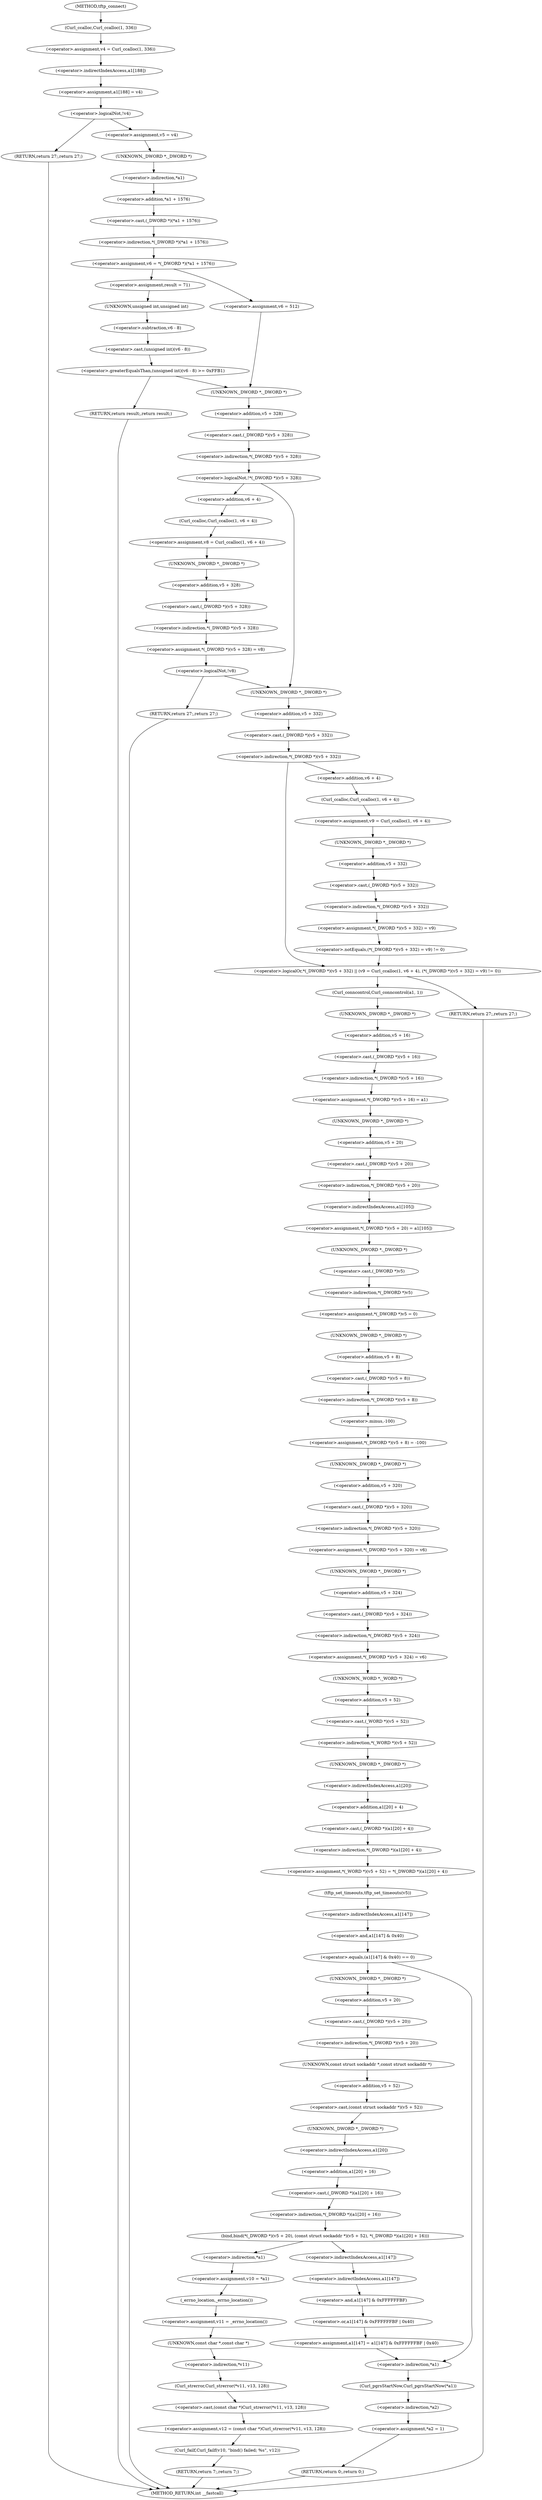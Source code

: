 digraph tftp_connect {  
"1000125" [label = "(<operator>.assignment,v4 = Curl_ccalloc(1, 336))" ]
"1000127" [label = "(Curl_ccalloc,Curl_ccalloc(1, 336))" ]
"1000130" [label = "(<operator>.assignment,a1[188] = v4)" ]
"1000131" [label = "(<operator>.indirectIndexAccess,a1[188])" ]
"1000136" [label = "(<operator>.logicalNot,!v4)" ]
"1000138" [label = "(RETURN,return 27;,return 27;)" ]
"1000140" [label = "(<operator>.assignment,v5 = v4)" ]
"1000143" [label = "(<operator>.assignment,v6 = *(_DWORD *)(*a1 + 1576))" ]
"1000145" [label = "(<operator>.indirection,*(_DWORD *)(*a1 + 1576))" ]
"1000146" [label = "(<operator>.cast,(_DWORD *)(*a1 + 1576))" ]
"1000147" [label = "(UNKNOWN,_DWORD *,_DWORD *)" ]
"1000148" [label = "(<operator>.addition,*a1 + 1576)" ]
"1000149" [label = "(<operator>.indirection,*a1)" ]
"1000155" [label = "(<operator>.assignment,result = 71)" ]
"1000159" [label = "(<operator>.greaterEqualsThan,(unsigned int)(v6 - 8) >= 0xFFB1)" ]
"1000160" [label = "(<operator>.cast,(unsigned int)(v6 - 8))" ]
"1000161" [label = "(UNKNOWN,unsigned int,unsigned int)" ]
"1000162" [label = "(<operator>.subtraction,v6 - 8)" ]
"1000166" [label = "(RETURN,return result;,return result;)" ]
"1000170" [label = "(<operator>.assignment,v6 = 512)" ]
"1000174" [label = "(<operator>.logicalNot,!*(_DWORD *)(v5 + 328))" ]
"1000175" [label = "(<operator>.indirection,*(_DWORD *)(v5 + 328))" ]
"1000176" [label = "(<operator>.cast,(_DWORD *)(v5 + 328))" ]
"1000177" [label = "(UNKNOWN,_DWORD *,_DWORD *)" ]
"1000178" [label = "(<operator>.addition,v5 + 328)" ]
"1000182" [label = "(<operator>.assignment,v8 = Curl_ccalloc(1, v6 + 4))" ]
"1000184" [label = "(Curl_ccalloc,Curl_ccalloc(1, v6 + 4))" ]
"1000186" [label = "(<operator>.addition,v6 + 4)" ]
"1000189" [label = "(<operator>.assignment,*(_DWORD *)(v5 + 328) = v8)" ]
"1000190" [label = "(<operator>.indirection,*(_DWORD *)(v5 + 328))" ]
"1000191" [label = "(<operator>.cast,(_DWORD *)(v5 + 328))" ]
"1000192" [label = "(UNKNOWN,_DWORD *,_DWORD *)" ]
"1000193" [label = "(<operator>.addition,v5 + 328)" ]
"1000198" [label = "(<operator>.logicalNot,!v8)" ]
"1000200" [label = "(RETURN,return 27;,return 27;)" ]
"1000203" [label = "(<operator>.logicalOr,*(_DWORD *)(v5 + 332) || (v9 = Curl_ccalloc(1, v6 + 4), (*(_DWORD *)(v5 + 332) = v9) != 0))" ]
"1000204" [label = "(<operator>.indirection,*(_DWORD *)(v5 + 332))" ]
"1000205" [label = "(<operator>.cast,(_DWORD *)(v5 + 332))" ]
"1000206" [label = "(UNKNOWN,_DWORD *,_DWORD *)" ]
"1000207" [label = "(<operator>.addition,v5 + 332)" ]
"1000211" [label = "(<operator>.assignment,v9 = Curl_ccalloc(1, v6 + 4))" ]
"1000213" [label = "(Curl_ccalloc,Curl_ccalloc(1, v6 + 4))" ]
"1000215" [label = "(<operator>.addition,v6 + 4)" ]
"1000218" [label = "(<operator>.notEquals,(*(_DWORD *)(v5 + 332) = v9) != 0)" ]
"1000219" [label = "(<operator>.assignment,*(_DWORD *)(v5 + 332) = v9)" ]
"1000220" [label = "(<operator>.indirection,*(_DWORD *)(v5 + 332))" ]
"1000221" [label = "(<operator>.cast,(_DWORD *)(v5 + 332))" ]
"1000222" [label = "(UNKNOWN,_DWORD *,_DWORD *)" ]
"1000223" [label = "(<operator>.addition,v5 + 332)" ]
"1000229" [label = "(Curl_conncontrol,Curl_conncontrol(a1, 1))" ]
"1000232" [label = "(<operator>.assignment,*(_DWORD *)(v5 + 16) = a1)" ]
"1000233" [label = "(<operator>.indirection,*(_DWORD *)(v5 + 16))" ]
"1000234" [label = "(<operator>.cast,(_DWORD *)(v5 + 16))" ]
"1000235" [label = "(UNKNOWN,_DWORD *,_DWORD *)" ]
"1000236" [label = "(<operator>.addition,v5 + 16)" ]
"1000240" [label = "(<operator>.assignment,*(_DWORD *)(v5 + 20) = a1[105])" ]
"1000241" [label = "(<operator>.indirection,*(_DWORD *)(v5 + 20))" ]
"1000242" [label = "(<operator>.cast,(_DWORD *)(v5 + 20))" ]
"1000243" [label = "(UNKNOWN,_DWORD *,_DWORD *)" ]
"1000244" [label = "(<operator>.addition,v5 + 20)" ]
"1000247" [label = "(<operator>.indirectIndexAccess,a1[105])" ]
"1000250" [label = "(<operator>.assignment,*(_DWORD *)v5 = 0)" ]
"1000251" [label = "(<operator>.indirection,*(_DWORD *)v5)" ]
"1000252" [label = "(<operator>.cast,(_DWORD *)v5)" ]
"1000253" [label = "(UNKNOWN,_DWORD *,_DWORD *)" ]
"1000256" [label = "(<operator>.assignment,*(_DWORD *)(v5 + 8) = -100)" ]
"1000257" [label = "(<operator>.indirection,*(_DWORD *)(v5 + 8))" ]
"1000258" [label = "(<operator>.cast,(_DWORD *)(v5 + 8))" ]
"1000259" [label = "(UNKNOWN,_DWORD *,_DWORD *)" ]
"1000260" [label = "(<operator>.addition,v5 + 8)" ]
"1000263" [label = "(<operator>.minus,-100)" ]
"1000265" [label = "(<operator>.assignment,*(_DWORD *)(v5 + 320) = v6)" ]
"1000266" [label = "(<operator>.indirection,*(_DWORD *)(v5 + 320))" ]
"1000267" [label = "(<operator>.cast,(_DWORD *)(v5 + 320))" ]
"1000268" [label = "(UNKNOWN,_DWORD *,_DWORD *)" ]
"1000269" [label = "(<operator>.addition,v5 + 320)" ]
"1000273" [label = "(<operator>.assignment,*(_DWORD *)(v5 + 324) = v6)" ]
"1000274" [label = "(<operator>.indirection,*(_DWORD *)(v5 + 324))" ]
"1000275" [label = "(<operator>.cast,(_DWORD *)(v5 + 324))" ]
"1000276" [label = "(UNKNOWN,_DWORD *,_DWORD *)" ]
"1000277" [label = "(<operator>.addition,v5 + 324)" ]
"1000281" [label = "(<operator>.assignment,*(_WORD *)(v5 + 52) = *(_DWORD *)(a1[20] + 4))" ]
"1000282" [label = "(<operator>.indirection,*(_WORD *)(v5 + 52))" ]
"1000283" [label = "(<operator>.cast,(_WORD *)(v5 + 52))" ]
"1000284" [label = "(UNKNOWN,_WORD *,_WORD *)" ]
"1000285" [label = "(<operator>.addition,v5 + 52)" ]
"1000288" [label = "(<operator>.indirection,*(_DWORD *)(a1[20] + 4))" ]
"1000289" [label = "(<operator>.cast,(_DWORD *)(a1[20] + 4))" ]
"1000290" [label = "(UNKNOWN,_DWORD *,_DWORD *)" ]
"1000291" [label = "(<operator>.addition,a1[20] + 4)" ]
"1000292" [label = "(<operator>.indirectIndexAccess,a1[20])" ]
"1000296" [label = "(tftp_set_timeouts,tftp_set_timeouts(v5))" ]
"1000299" [label = "(<operator>.equals,(a1[147] & 0x40) == 0)" ]
"1000300" [label = "(<operator>.and,a1[147] & 0x40)" ]
"1000301" [label = "(<operator>.indirectIndexAccess,a1[147])" ]
"1000308" [label = "(bind,bind(*(_DWORD *)(v5 + 20), (const struct sockaddr *)(v5 + 52), *(_DWORD *)(a1[20] + 16)))" ]
"1000309" [label = "(<operator>.indirection,*(_DWORD *)(v5 + 20))" ]
"1000310" [label = "(<operator>.cast,(_DWORD *)(v5 + 20))" ]
"1000311" [label = "(UNKNOWN,_DWORD *,_DWORD *)" ]
"1000312" [label = "(<operator>.addition,v5 + 20)" ]
"1000315" [label = "(<operator>.cast,(const struct sockaddr *)(v5 + 52))" ]
"1000316" [label = "(UNKNOWN,const struct sockaddr *,const struct sockaddr *)" ]
"1000317" [label = "(<operator>.addition,v5 + 52)" ]
"1000320" [label = "(<operator>.indirection,*(_DWORD *)(a1[20] + 16))" ]
"1000321" [label = "(<operator>.cast,(_DWORD *)(a1[20] + 16))" ]
"1000322" [label = "(UNKNOWN,_DWORD *,_DWORD *)" ]
"1000323" [label = "(<operator>.addition,a1[20] + 16)" ]
"1000324" [label = "(<operator>.indirectIndexAccess,a1[20])" ]
"1000329" [label = "(<operator>.assignment,v10 = *a1)" ]
"1000331" [label = "(<operator>.indirection,*a1)" ]
"1000333" [label = "(<operator>.assignment,v11 = _errno_location())" ]
"1000335" [label = "(_errno_location,_errno_location())" ]
"1000336" [label = "(<operator>.assignment,v12 = (const char *)Curl_strerror(*v11, v13, 128))" ]
"1000338" [label = "(<operator>.cast,(const char *)Curl_strerror(*v11, v13, 128))" ]
"1000339" [label = "(UNKNOWN,const char *,const char *)" ]
"1000340" [label = "(Curl_strerror,Curl_strerror(*v11, v13, 128))" ]
"1000341" [label = "(<operator>.indirection,*v11)" ]
"1000345" [label = "(Curl_failf,Curl_failf(v10, \"bind() failed; %s\", v12))" ]
"1000349" [label = "(RETURN,return 7;,return 7;)" ]
"1000351" [label = "(<operator>.assignment,a1[147] = a1[147] & 0xFFFFFFBF | 0x40)" ]
"1000352" [label = "(<operator>.indirectIndexAccess,a1[147])" ]
"1000355" [label = "(<operator>.or,a1[147] & 0xFFFFFFBF | 0x40)" ]
"1000356" [label = "(<operator>.and,a1[147] & 0xFFFFFFBF)" ]
"1000357" [label = "(<operator>.indirectIndexAccess,a1[147])" ]
"1000362" [label = "(Curl_pgrsStartNow,Curl_pgrsStartNow(*a1))" ]
"1000363" [label = "(<operator>.indirection,*a1)" ]
"1000365" [label = "(<operator>.assignment,*a2 = 1)" ]
"1000366" [label = "(<operator>.indirection,*a2)" ]
"1000369" [label = "(RETURN,return 0;,return 0;)" ]
"1000371" [label = "(RETURN,return 27;,return 27;)" ]
"1000111" [label = "(METHOD,tftp_connect)" ]
"1000373" [label = "(METHOD_RETURN,int __fastcall)" ]
  "1000125" -> "1000131" 
  "1000127" -> "1000125" 
  "1000130" -> "1000136" 
  "1000131" -> "1000130" 
  "1000136" -> "1000138" 
  "1000136" -> "1000140" 
  "1000138" -> "1000373" 
  "1000140" -> "1000147" 
  "1000143" -> "1000155" 
  "1000143" -> "1000170" 
  "1000145" -> "1000143" 
  "1000146" -> "1000145" 
  "1000147" -> "1000149" 
  "1000148" -> "1000146" 
  "1000149" -> "1000148" 
  "1000155" -> "1000161" 
  "1000159" -> "1000177" 
  "1000159" -> "1000166" 
  "1000160" -> "1000159" 
  "1000161" -> "1000162" 
  "1000162" -> "1000160" 
  "1000166" -> "1000373" 
  "1000170" -> "1000177" 
  "1000174" -> "1000206" 
  "1000174" -> "1000186" 
  "1000175" -> "1000174" 
  "1000176" -> "1000175" 
  "1000177" -> "1000178" 
  "1000178" -> "1000176" 
  "1000182" -> "1000192" 
  "1000184" -> "1000182" 
  "1000186" -> "1000184" 
  "1000189" -> "1000198" 
  "1000190" -> "1000189" 
  "1000191" -> "1000190" 
  "1000192" -> "1000193" 
  "1000193" -> "1000191" 
  "1000198" -> "1000206" 
  "1000198" -> "1000200" 
  "1000200" -> "1000373" 
  "1000203" -> "1000229" 
  "1000203" -> "1000371" 
  "1000204" -> "1000203" 
  "1000204" -> "1000215" 
  "1000205" -> "1000204" 
  "1000206" -> "1000207" 
  "1000207" -> "1000205" 
  "1000211" -> "1000222" 
  "1000213" -> "1000211" 
  "1000215" -> "1000213" 
  "1000218" -> "1000203" 
  "1000219" -> "1000218" 
  "1000220" -> "1000219" 
  "1000221" -> "1000220" 
  "1000222" -> "1000223" 
  "1000223" -> "1000221" 
  "1000229" -> "1000235" 
  "1000232" -> "1000243" 
  "1000233" -> "1000232" 
  "1000234" -> "1000233" 
  "1000235" -> "1000236" 
  "1000236" -> "1000234" 
  "1000240" -> "1000253" 
  "1000241" -> "1000247" 
  "1000242" -> "1000241" 
  "1000243" -> "1000244" 
  "1000244" -> "1000242" 
  "1000247" -> "1000240" 
  "1000250" -> "1000259" 
  "1000251" -> "1000250" 
  "1000252" -> "1000251" 
  "1000253" -> "1000252" 
  "1000256" -> "1000268" 
  "1000257" -> "1000263" 
  "1000258" -> "1000257" 
  "1000259" -> "1000260" 
  "1000260" -> "1000258" 
  "1000263" -> "1000256" 
  "1000265" -> "1000276" 
  "1000266" -> "1000265" 
  "1000267" -> "1000266" 
  "1000268" -> "1000269" 
  "1000269" -> "1000267" 
  "1000273" -> "1000284" 
  "1000274" -> "1000273" 
  "1000275" -> "1000274" 
  "1000276" -> "1000277" 
  "1000277" -> "1000275" 
  "1000281" -> "1000296" 
  "1000282" -> "1000290" 
  "1000283" -> "1000282" 
  "1000284" -> "1000285" 
  "1000285" -> "1000283" 
  "1000288" -> "1000281" 
  "1000289" -> "1000288" 
  "1000290" -> "1000292" 
  "1000291" -> "1000289" 
  "1000292" -> "1000291" 
  "1000296" -> "1000301" 
  "1000299" -> "1000311" 
  "1000299" -> "1000363" 
  "1000300" -> "1000299" 
  "1000301" -> "1000300" 
  "1000308" -> "1000331" 
  "1000308" -> "1000352" 
  "1000309" -> "1000316" 
  "1000310" -> "1000309" 
  "1000311" -> "1000312" 
  "1000312" -> "1000310" 
  "1000315" -> "1000322" 
  "1000316" -> "1000317" 
  "1000317" -> "1000315" 
  "1000320" -> "1000308" 
  "1000321" -> "1000320" 
  "1000322" -> "1000324" 
  "1000323" -> "1000321" 
  "1000324" -> "1000323" 
  "1000329" -> "1000335" 
  "1000331" -> "1000329" 
  "1000333" -> "1000339" 
  "1000335" -> "1000333" 
  "1000336" -> "1000345" 
  "1000338" -> "1000336" 
  "1000339" -> "1000341" 
  "1000340" -> "1000338" 
  "1000341" -> "1000340" 
  "1000345" -> "1000349" 
  "1000349" -> "1000373" 
  "1000351" -> "1000363" 
  "1000352" -> "1000357" 
  "1000355" -> "1000351" 
  "1000356" -> "1000355" 
  "1000357" -> "1000356" 
  "1000362" -> "1000366" 
  "1000363" -> "1000362" 
  "1000365" -> "1000369" 
  "1000366" -> "1000365" 
  "1000369" -> "1000373" 
  "1000371" -> "1000373" 
  "1000111" -> "1000127" 
}
